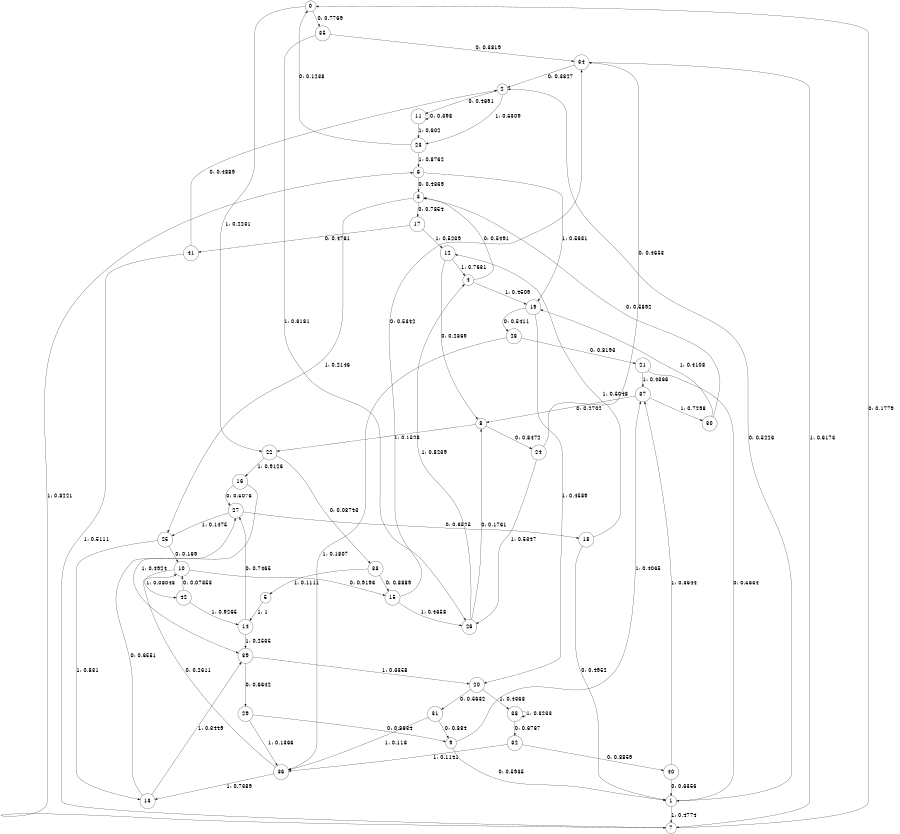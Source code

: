 digraph "ch27concat_phase3_L7" {
size = "6,8.5";
ratio = "fill";
node [shape = circle];
node [fontsize = 24];
edge [fontsize = 24];
0 -> 35 [label = "0: 0.7769   "];
0 -> 22 [label = "1: 0.2231   "];
1 -> 2 [label = "0: 0.5226   "];
1 -> 7 [label = "1: 0.4774   "];
2 -> 11 [label = "0: 0.4691   "];
2 -> 23 [label = "1: 0.5309   "];
3 -> 17 [label = "0: 0.7854   "];
3 -> 25 [label = "1: 0.2146   "];
4 -> 3 [label = "0: 0.5491   "];
4 -> 19 [label = "1: 0.4509   "];
5 -> 14 [label = "1: 1        "];
6 -> 3 [label = "0: 0.4369   "];
6 -> 19 [label = "1: 0.5631   "];
7 -> 0 [label = "0: 0.1779   "];
7 -> 6 [label = "1: 0.8221   "];
8 -> 24 [label = "0: 0.8472   "];
8 -> 22 [label = "1: 0.1528   "];
9 -> 1 [label = "0: 0.5935   "];
9 -> 37 [label = "1: 0.4065   "];
10 -> 15 [label = "0: 0.9196   "];
10 -> 42 [label = "1: 0.08043  "];
11 -> 11 [label = "0: 0.398    "];
11 -> 23 [label = "1: 0.602    "];
12 -> 8 [label = "0: 0.2369   "];
12 -> 4 [label = "1: 0.7631   "];
13 -> 27 [label = "0: 0.6551   "];
13 -> 39 [label = "1: 0.3449   "];
14 -> 27 [label = "0: 0.7465   "];
14 -> 39 [label = "1: 0.2535   "];
15 -> 34 [label = "0: 0.5342   "];
15 -> 26 [label = "1: 0.4658   "];
16 -> 27 [label = "0: 0.5076   "];
16 -> 39 [label = "1: 0.4924   "];
17 -> 41 [label = "0: 0.4761   "];
17 -> 12 [label = "1: 0.5239   "];
18 -> 1 [label = "0: 0.4952   "];
18 -> 12 [label = "1: 0.5048   "];
19 -> 28 [label = "0: 0.5411   "];
19 -> 20 [label = "1: 0.4589   "];
20 -> 31 [label = "0: 0.5632   "];
20 -> 38 [label = "1: 0.4368   "];
21 -> 1 [label = "0: 0.5634   "];
21 -> 37 [label = "1: 0.4366   "];
22 -> 33 [label = "0: 0.08743  "];
22 -> 16 [label = "1: 0.9126   "];
23 -> 0 [label = "0: 0.1238   "];
23 -> 6 [label = "1: 0.8762   "];
24 -> 34 [label = "0: 0.4653   "];
24 -> 26 [label = "1: 0.5347   "];
25 -> 10 [label = "0: 0.169    "];
25 -> 13 [label = "1: 0.831    "];
26 -> 8 [label = "0: 0.1761   "];
26 -> 4 [label = "1: 0.8239   "];
27 -> 18 [label = "0: 0.8525   "];
27 -> 25 [label = "1: 0.1475   "];
28 -> 21 [label = "0: 0.8193   "];
28 -> 36 [label = "1: 0.1807   "];
29 -> 9 [label = "0: 0.8634   "];
29 -> 36 [label = "1: 0.1366   "];
30 -> 3 [label = "0: 0.5892   "];
30 -> 19 [label = "1: 0.4108   "];
31 -> 9 [label = "0: 0.884    "];
31 -> 36 [label = "1: 0.116    "];
32 -> 40 [label = "0: 0.8859   "];
32 -> 36 [label = "1: 0.1141   "];
33 -> 15 [label = "0: 0.8889   "];
33 -> 5 [label = "1: 0.1111   "];
34 -> 2 [label = "0: 0.3827   "];
34 -> 7 [label = "1: 0.6173   "];
35 -> 34 [label = "0: 0.3819   "];
35 -> 26 [label = "1: 0.6181   "];
36 -> 10 [label = "0: 0.2611   "];
36 -> 13 [label = "1: 0.7389   "];
37 -> 8 [label = "0: 0.2702   "];
37 -> 30 [label = "1: 0.7298   "];
38 -> 32 [label = "0: 0.6767   "];
38 -> 38 [label = "1: 0.3233   "];
39 -> 29 [label = "0: 0.6642   "];
39 -> 20 [label = "1: 0.3358   "];
40 -> 1 [label = "0: 0.6356   "];
40 -> 37 [label = "1: 0.3644   "];
41 -> 2 [label = "0: 0.4889   "];
41 -> 7 [label = "1: 0.5111   "];
42 -> 10 [label = "0: 0.07353  "];
42 -> 14 [label = "1: 0.9265   "];
}